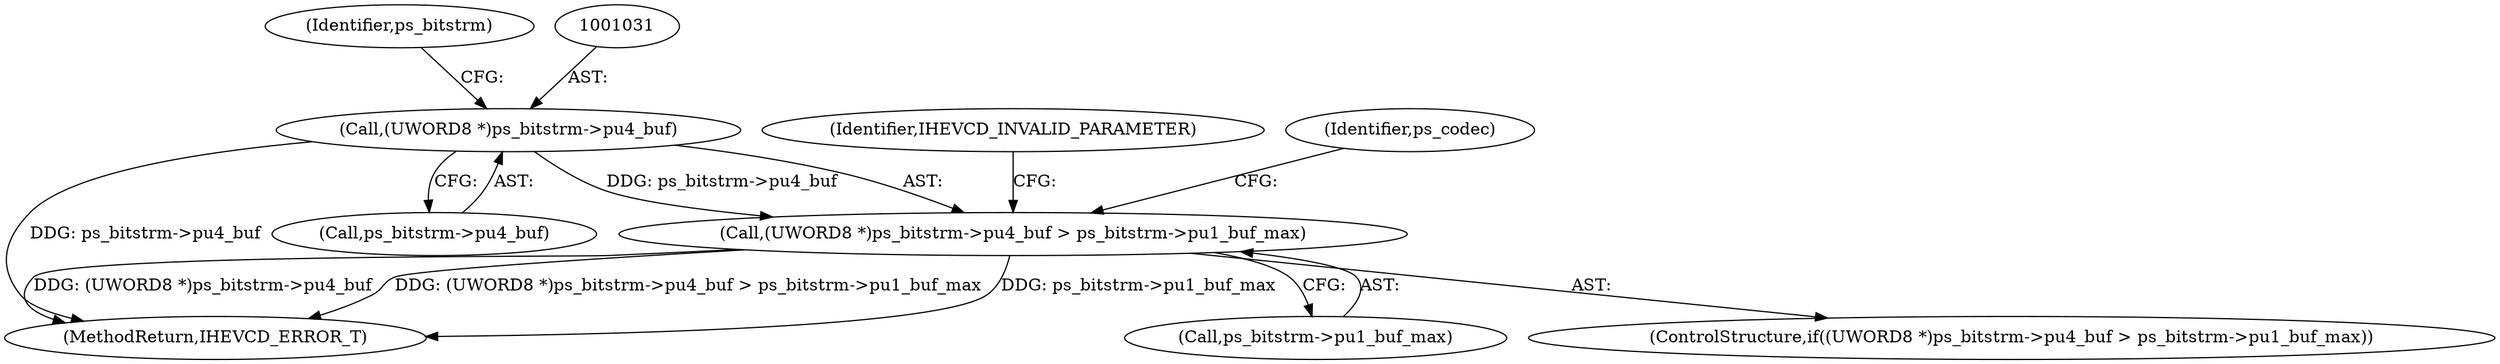 digraph "0_Android_25c0ffbe6a181b4a373c3c9b421ea449d457e6ed@pointer" {
"1001030" [label="(Call,(UWORD8 *)ps_bitstrm->pu4_buf)"];
"1001029" [label="(Call,(UWORD8 *)ps_bitstrm->pu4_buf > ps_bitstrm->pu1_buf_max)"];
"1001032" [label="(Call,ps_bitstrm->pu4_buf)"];
"1001036" [label="(Identifier,ps_bitstrm)"];
"1001039" [label="(Identifier,IHEVCD_INVALID_PARAMETER)"];
"1001029" [label="(Call,(UWORD8 *)ps_bitstrm->pu4_buf > ps_bitstrm->pu1_buf_max)"];
"1001047" [label="(MethodReturn,IHEVCD_ERROR_T)"];
"1001035" [label="(Call,ps_bitstrm->pu1_buf_max)"];
"1001042" [label="(Identifier,ps_codec)"];
"1001028" [label="(ControlStructure,if((UWORD8 *)ps_bitstrm->pu4_buf > ps_bitstrm->pu1_buf_max))"];
"1001030" [label="(Call,(UWORD8 *)ps_bitstrm->pu4_buf)"];
"1001030" -> "1001029"  [label="AST: "];
"1001030" -> "1001032"  [label="CFG: "];
"1001031" -> "1001030"  [label="AST: "];
"1001032" -> "1001030"  [label="AST: "];
"1001036" -> "1001030"  [label="CFG: "];
"1001030" -> "1001047"  [label="DDG: ps_bitstrm->pu4_buf"];
"1001030" -> "1001029"  [label="DDG: ps_bitstrm->pu4_buf"];
"1001029" -> "1001028"  [label="AST: "];
"1001029" -> "1001035"  [label="CFG: "];
"1001035" -> "1001029"  [label="AST: "];
"1001039" -> "1001029"  [label="CFG: "];
"1001042" -> "1001029"  [label="CFG: "];
"1001029" -> "1001047"  [label="DDG: ps_bitstrm->pu1_buf_max"];
"1001029" -> "1001047"  [label="DDG: (UWORD8 *)ps_bitstrm->pu4_buf"];
"1001029" -> "1001047"  [label="DDG: (UWORD8 *)ps_bitstrm->pu4_buf > ps_bitstrm->pu1_buf_max"];
}
